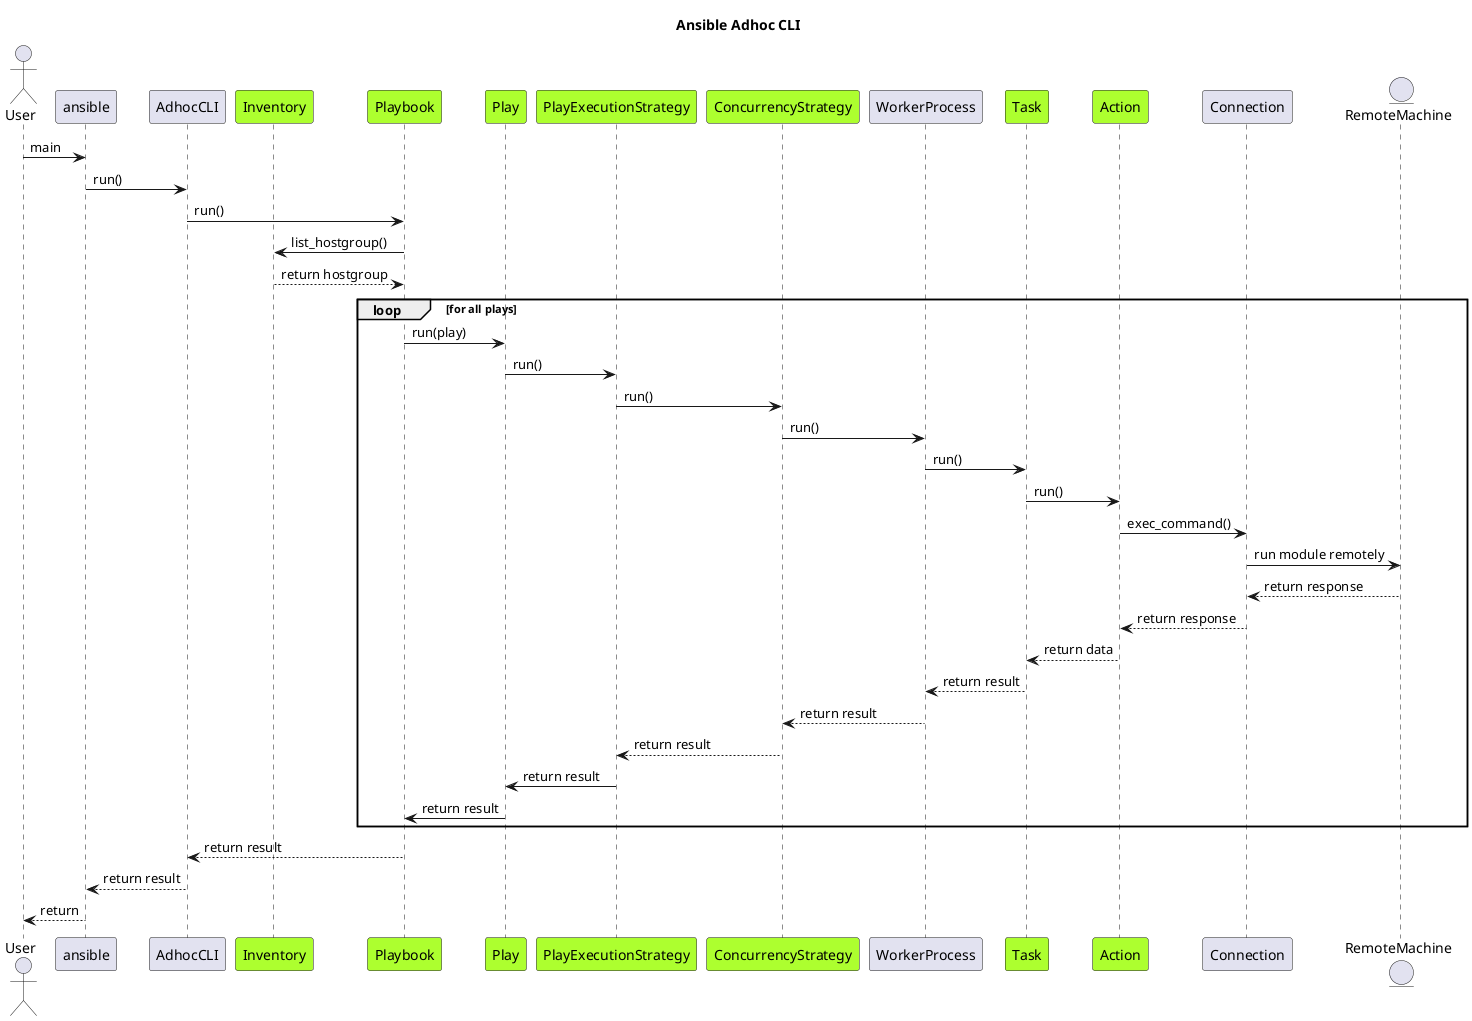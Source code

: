 @startuml

'skinparam backgroundcolor transparent

title Ansible Adhoc CLI
actor User
User->ansible: main
ansible->AdhocCLI: run()

participant Inventory #GreenYellow
participant Playbook #GreenYellow
AdhocCLI->Playbook: run()

Playbook->Inventory: list_hostgroup()
Inventory-->Playbook: return hostgroup

participant Play #GreenYellow
participant PlayExecutionStrategy #GreenYellow
participant ConcurrencyStrategy #GreenYellow


loop for all plays
    Playbook -> Play:run(play)
    Play -> PlayExecutionStrategy: run()
    PlayExecutionStrategy -> ConcurrencyStrategy: run()
    ConcurrencyStrategy -> WorkerProcess: run()

    participant Task #GreenYellow
    participant Action #GreenYellow

    WorkerProcess -> Task: run()
    Task -> Action: run()
    Action -> Connection: exec_command()
    entity RemoteMachine
    Connection -> RemoteMachine:run module remotely
    Connection <-- RemoteMachine: return response
    Action <-- Connection: return response
    Action --> Task: return data
    Task --> WorkerProcess: return result
    WorkerProcess --> ConcurrencyStrategy: return result
    ConcurrencyStrategy --> PlayExecutionStrategy: return result
    PlayExecutionStrategy->Play: return result
    Play->Playbook: return result

end
Playbook-->AdhocCLI: return result
AdhocCLI-->ansible: return result
ansible-->User: return


@enduml
